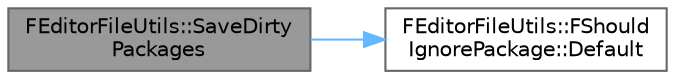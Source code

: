 digraph "FEditorFileUtils::SaveDirtyPackages"
{
 // INTERACTIVE_SVG=YES
 // LATEX_PDF_SIZE
  bgcolor="transparent";
  edge [fontname=Helvetica,fontsize=10,labelfontname=Helvetica,labelfontsize=10];
  node [fontname=Helvetica,fontsize=10,shape=box,height=0.2,width=0.4];
  rankdir="LR";
  Node1 [id="Node000001",label="FEditorFileUtils::SaveDirty\lPackages",height=0.2,width=0.4,color="gray40", fillcolor="grey60", style="filled", fontcolor="black",tooltip="Looks at all currently loaded packages and saves them if their \"bDirty\" flag is set,..."];
  Node1 -> Node2 [id="edge1_Node000001_Node000002",color="steelblue1",style="solid",tooltip=" "];
  Node2 [id="Node000002",label="FEditorFileUtils::FShould\lIgnorePackage::Default",height=0.2,width=0.4,color="grey40", fillcolor="white", style="filled",URL="$d1/d56/structFEditorFileUtils_1_1FShouldIgnorePackage.html#a5250cba574e9806d95788c774812b472",tooltip=" "];
}
